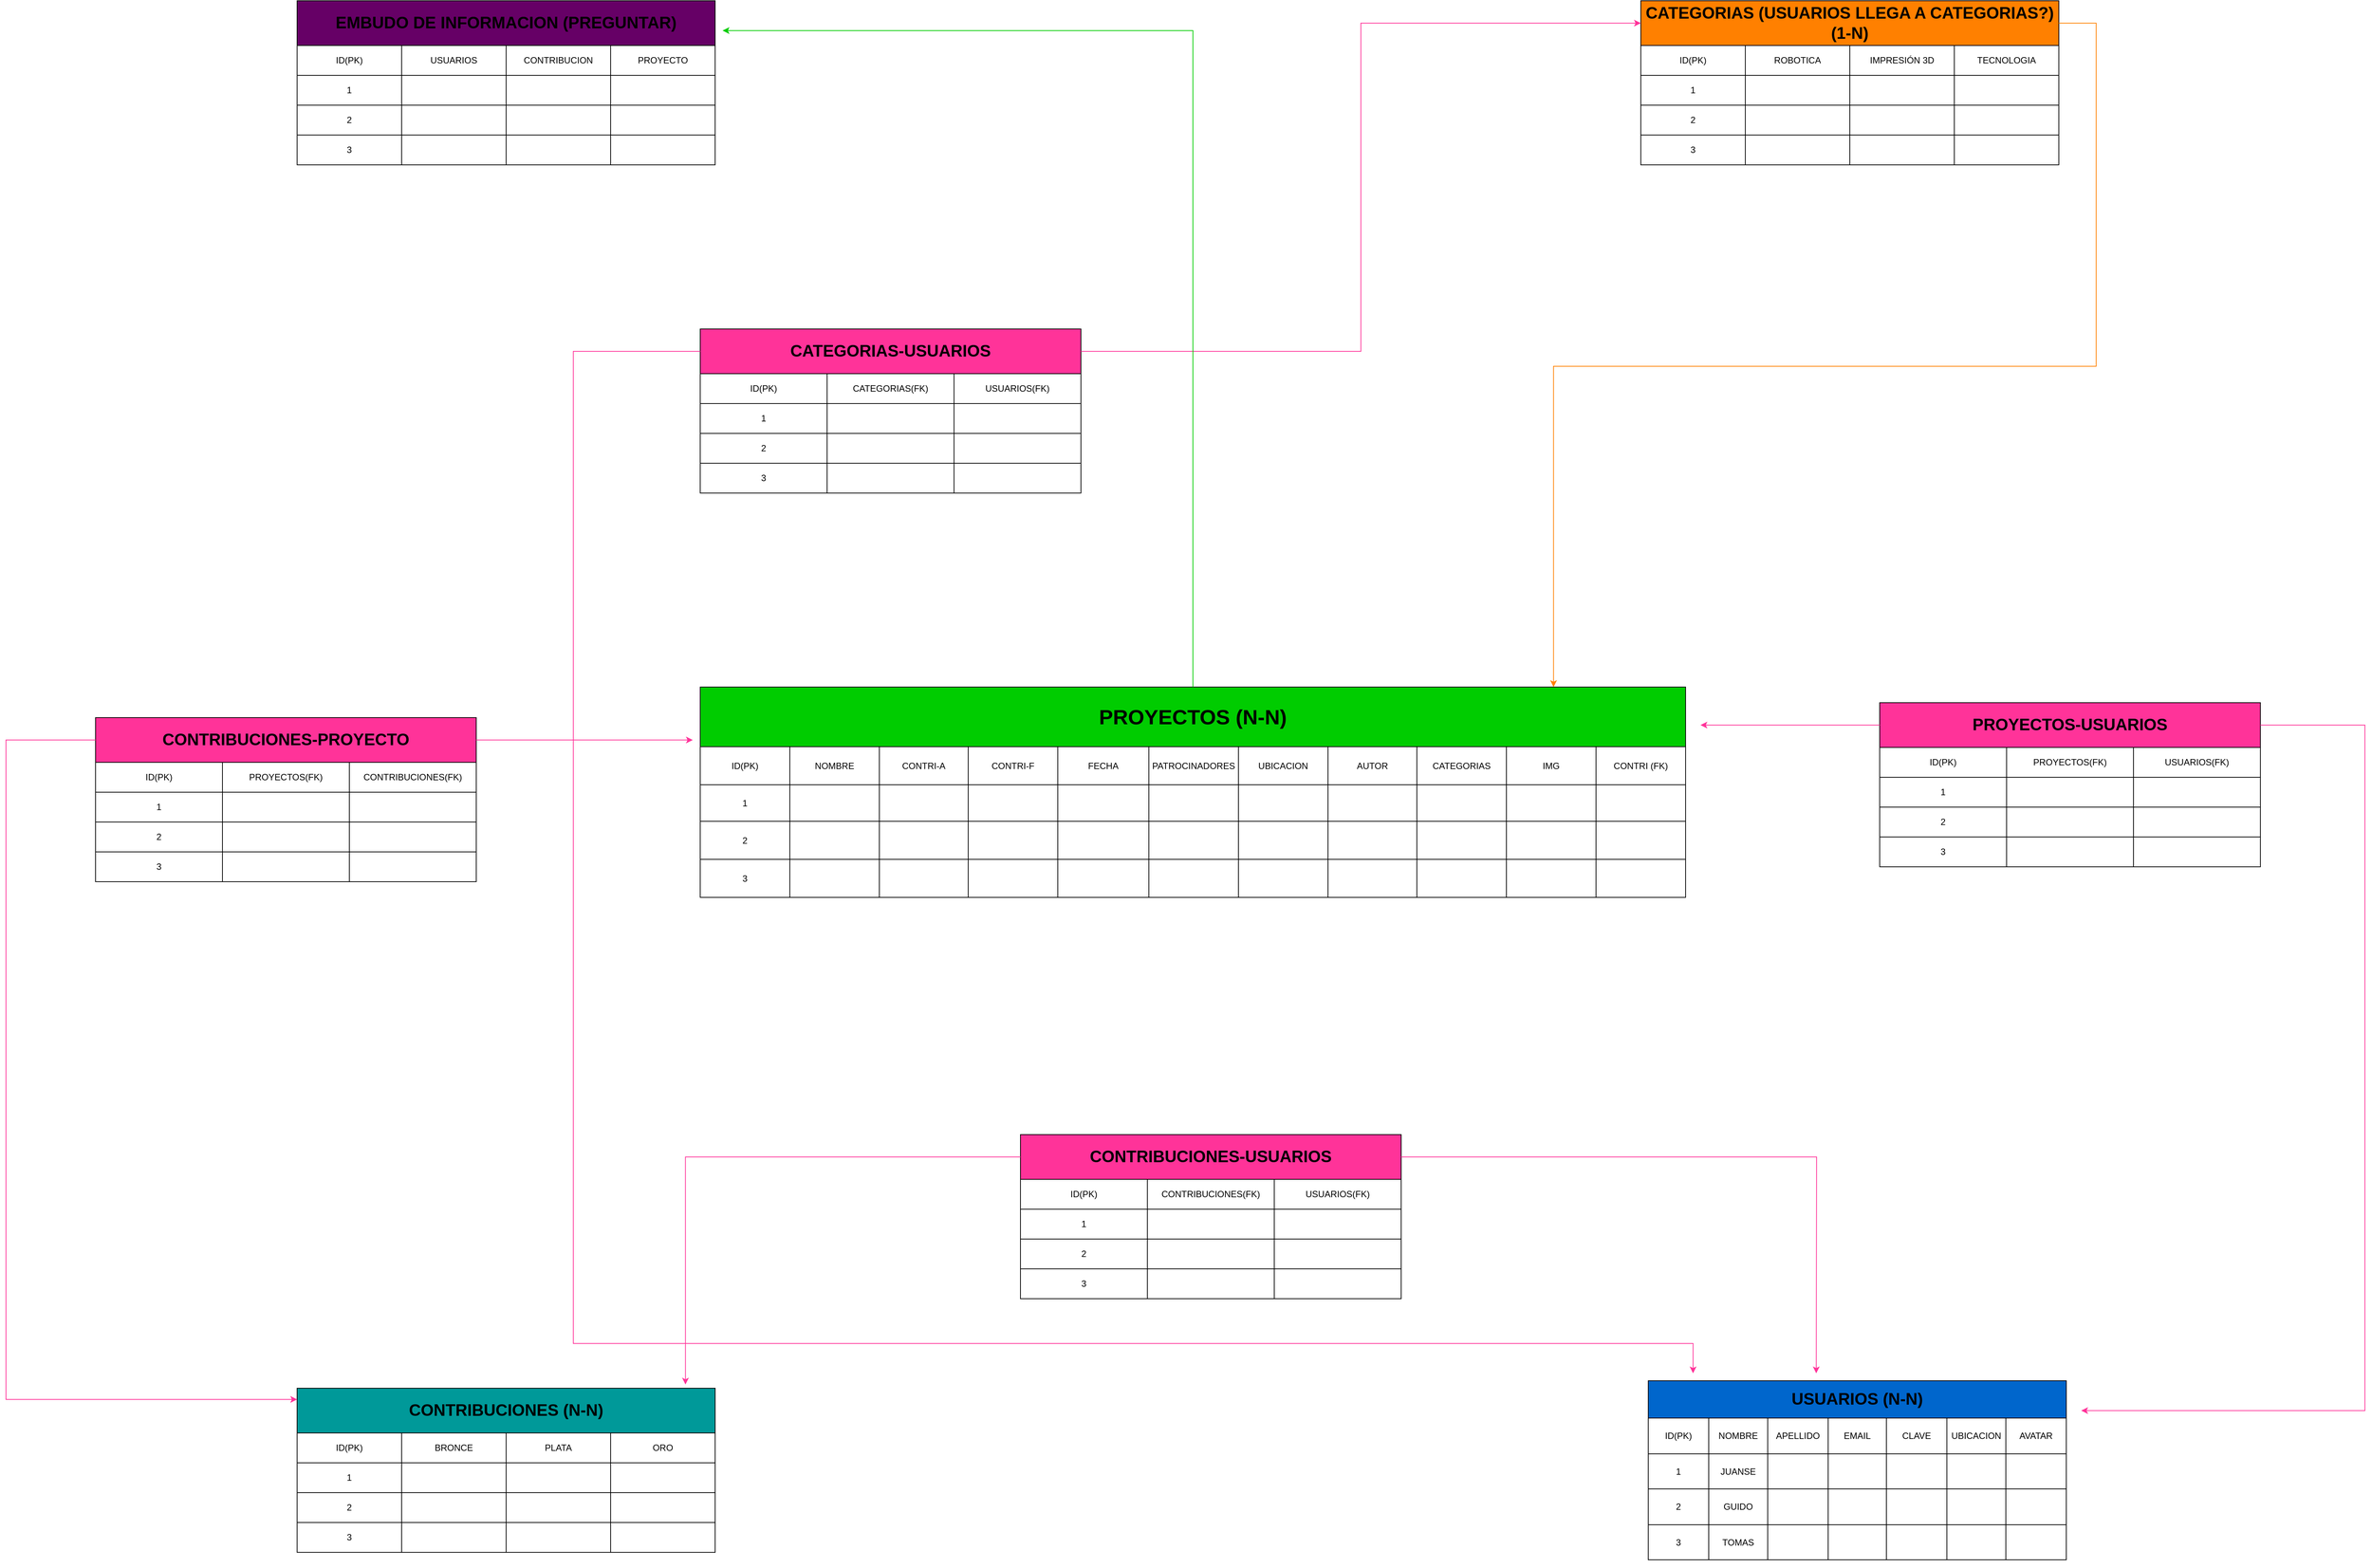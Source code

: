<mxfile>
    <diagram id="nDK2N61vXmX-7U5STeSl" name="Página-1">
        <mxGraphModel dx="2401" dy="1474" grid="1" gridSize="10" guides="1" tooltips="1" connect="1" arrows="1" fold="1" page="1" pageScale="1" pageWidth="827" pageHeight="1169" math="0" shadow="0">
            <root>
                <mxCell id="0"/>
                <mxCell id="1" parent="0"/>
                <mxCell id="91" value="" style="group;fillColor=#1ba1e2;strokeColor=#006EAF;fontColor=#ffffff;" parent="1" vertex="1" connectable="0">
                    <mxGeometry x="1880" y="2010" width="560" height="240" as="geometry"/>
                </mxCell>
                <mxCell id="57" value="" style="shape=table;startSize=0;container=1;collapsible=0;childLayout=tableLayout;" parent="91" vertex="1">
                    <mxGeometry y="50" width="560" height="190" as="geometry"/>
                </mxCell>
                <mxCell id="58" value="" style="shape=partialRectangle;collapsible=0;dropTarget=0;pointerEvents=0;fillColor=none;top=0;left=0;bottom=0;right=0;points=[[0,0.5],[1,0.5]];portConstraint=eastwest;" parent="57" vertex="1">
                    <mxGeometry width="560" height="48" as="geometry"/>
                </mxCell>
                <mxCell id="59" value="ID(PK)" style="shape=partialRectangle;html=1;whiteSpace=wrap;connectable=0;overflow=hidden;fillColor=none;top=0;left=0;bottom=0;right=0;" parent="58" vertex="1">
                    <mxGeometry width="81" height="48" as="geometry"/>
                </mxCell>
                <mxCell id="60" value="NOMBRE" style="shape=partialRectangle;html=1;whiteSpace=wrap;connectable=0;overflow=hidden;fillColor=none;top=0;left=0;bottom=0;right=0;" parent="58" vertex="1">
                    <mxGeometry x="81" width="79" height="48" as="geometry"/>
                </mxCell>
                <mxCell id="61" value="APELLIDO" style="shape=partialRectangle;html=1;whiteSpace=wrap;connectable=0;overflow=hidden;fillColor=none;top=0;left=0;bottom=0;right=0;" parent="58" vertex="1">
                    <mxGeometry x="160" width="81" height="48" as="geometry"/>
                </mxCell>
                <mxCell id="62" value="EMAIL" style="shape=partialRectangle;html=1;whiteSpace=wrap;connectable=0;overflow=hidden;fillColor=none;top=0;left=0;bottom=0;right=0;" parent="58" vertex="1">
                    <mxGeometry x="241" width="78" height="48" as="geometry"/>
                </mxCell>
                <mxCell id="63" value="CLAVE" style="shape=partialRectangle;html=1;whiteSpace=wrap;connectable=0;overflow=hidden;fillColor=none;top=0;left=0;bottom=0;right=0;" parent="58" vertex="1">
                    <mxGeometry x="319" width="81" height="48" as="geometry"/>
                </mxCell>
                <mxCell id="64" value="UBICACION" style="shape=partialRectangle;html=1;whiteSpace=wrap;connectable=0;overflow=hidden;fillColor=none;top=0;left=0;bottom=0;right=0;" parent="58" vertex="1">
                    <mxGeometry x="400" width="79" height="48" as="geometry"/>
                </mxCell>
                <mxCell id="65" value="AVATAR" style="shape=partialRectangle;html=1;whiteSpace=wrap;connectable=0;overflow=hidden;fillColor=none;top=0;left=0;bottom=0;right=0;" parent="58" vertex="1">
                    <mxGeometry x="479" width="81" height="48" as="geometry"/>
                </mxCell>
                <mxCell id="66" value="" style="shape=partialRectangle;collapsible=0;dropTarget=0;pointerEvents=0;fillColor=none;top=0;left=0;bottom=0;right=0;points=[[0,0.5],[1,0.5]];portConstraint=eastwest;" parent="57" vertex="1">
                    <mxGeometry y="48" width="560" height="47" as="geometry"/>
                </mxCell>
                <mxCell id="67" value="1" style="shape=partialRectangle;html=1;whiteSpace=wrap;connectable=0;overflow=hidden;fillColor=none;top=0;left=0;bottom=0;right=0;" parent="66" vertex="1">
                    <mxGeometry width="81" height="47" as="geometry"/>
                </mxCell>
                <mxCell id="68" value="JUANSE" style="shape=partialRectangle;html=1;whiteSpace=wrap;connectable=0;overflow=hidden;fillColor=none;top=0;left=0;bottom=0;right=0;" parent="66" vertex="1">
                    <mxGeometry x="81" width="79" height="47" as="geometry"/>
                </mxCell>
                <mxCell id="69" value="" style="shape=partialRectangle;html=1;whiteSpace=wrap;connectable=0;overflow=hidden;fillColor=none;top=0;left=0;bottom=0;right=0;" parent="66" vertex="1">
                    <mxGeometry x="160" width="81" height="47" as="geometry"/>
                </mxCell>
                <mxCell id="70" value="" style="shape=partialRectangle;html=1;whiteSpace=wrap;connectable=0;overflow=hidden;fillColor=none;top=0;left=0;bottom=0;right=0;" parent="66" vertex="1">
                    <mxGeometry x="241" width="78" height="47" as="geometry"/>
                </mxCell>
                <mxCell id="71" value="" style="shape=partialRectangle;html=1;whiteSpace=wrap;connectable=0;overflow=hidden;fillColor=none;top=0;left=0;bottom=0;right=0;" parent="66" vertex="1">
                    <mxGeometry x="319" width="81" height="47" as="geometry"/>
                </mxCell>
                <mxCell id="72" value="" style="shape=partialRectangle;html=1;whiteSpace=wrap;connectable=0;overflow=hidden;fillColor=none;top=0;left=0;bottom=0;right=0;" parent="66" vertex="1">
                    <mxGeometry x="400" width="79" height="47" as="geometry"/>
                </mxCell>
                <mxCell id="73" value="" style="shape=partialRectangle;html=1;whiteSpace=wrap;connectable=0;overflow=hidden;fillColor=none;top=0;left=0;bottom=0;right=0;" parent="66" vertex="1">
                    <mxGeometry x="479" width="81" height="47" as="geometry"/>
                </mxCell>
                <mxCell id="74" value="" style="shape=partialRectangle;collapsible=0;dropTarget=0;pointerEvents=0;fillColor=none;top=0;left=0;bottom=0;right=0;points=[[0,0.5],[1,0.5]];portConstraint=eastwest;" parent="57" vertex="1">
                    <mxGeometry y="95" width="560" height="48" as="geometry"/>
                </mxCell>
                <mxCell id="75" value="2" style="shape=partialRectangle;html=1;whiteSpace=wrap;connectable=0;overflow=hidden;fillColor=none;top=0;left=0;bottom=0;right=0;" parent="74" vertex="1">
                    <mxGeometry width="81" height="48" as="geometry"/>
                </mxCell>
                <mxCell id="76" value="GUIDO" style="shape=partialRectangle;html=1;whiteSpace=wrap;connectable=0;overflow=hidden;fillColor=none;top=0;left=0;bottom=0;right=0;" parent="74" vertex="1">
                    <mxGeometry x="81" width="79" height="48" as="geometry"/>
                </mxCell>
                <mxCell id="77" value="" style="shape=partialRectangle;html=1;whiteSpace=wrap;connectable=0;overflow=hidden;fillColor=none;top=0;left=0;bottom=0;right=0;" parent="74" vertex="1">
                    <mxGeometry x="160" width="81" height="48" as="geometry"/>
                </mxCell>
                <mxCell id="78" value="" style="shape=partialRectangle;html=1;whiteSpace=wrap;connectable=0;overflow=hidden;fillColor=none;top=0;left=0;bottom=0;right=0;" parent="74" vertex="1">
                    <mxGeometry x="241" width="78" height="48" as="geometry"/>
                </mxCell>
                <mxCell id="79" value="" style="shape=partialRectangle;html=1;whiteSpace=wrap;connectable=0;overflow=hidden;fillColor=none;top=0;left=0;bottom=0;right=0;" parent="74" vertex="1">
                    <mxGeometry x="319" width="81" height="48" as="geometry"/>
                </mxCell>
                <mxCell id="80" value="" style="shape=partialRectangle;html=1;whiteSpace=wrap;connectable=0;overflow=hidden;fillColor=none;top=0;left=0;bottom=0;right=0;" parent="74" vertex="1">
                    <mxGeometry x="400" width="79" height="48" as="geometry"/>
                </mxCell>
                <mxCell id="81" value="" style="shape=partialRectangle;html=1;whiteSpace=wrap;connectable=0;overflow=hidden;fillColor=none;top=0;left=0;bottom=0;right=0;" parent="74" vertex="1">
                    <mxGeometry x="479" width="81" height="48" as="geometry"/>
                </mxCell>
                <mxCell id="82" value="" style="shape=partialRectangle;collapsible=0;dropTarget=0;pointerEvents=0;fillColor=none;top=0;left=0;bottom=0;right=0;points=[[0,0.5],[1,0.5]];portConstraint=eastwest;" parent="57" vertex="1">
                    <mxGeometry y="143" width="560" height="47" as="geometry"/>
                </mxCell>
                <mxCell id="83" value="3" style="shape=partialRectangle;html=1;whiteSpace=wrap;connectable=0;overflow=hidden;fillColor=none;top=0;left=0;bottom=0;right=0;" parent="82" vertex="1">
                    <mxGeometry width="81" height="47" as="geometry"/>
                </mxCell>
                <mxCell id="84" value="TOMAS" style="shape=partialRectangle;html=1;whiteSpace=wrap;connectable=0;overflow=hidden;fillColor=none;top=0;left=0;bottom=0;right=0;" parent="82" vertex="1">
                    <mxGeometry x="81" width="79" height="47" as="geometry"/>
                </mxCell>
                <mxCell id="85" value="" style="shape=partialRectangle;html=1;whiteSpace=wrap;connectable=0;overflow=hidden;fillColor=none;top=0;left=0;bottom=0;right=0;" parent="82" vertex="1">
                    <mxGeometry x="160" width="81" height="47" as="geometry"/>
                </mxCell>
                <mxCell id="86" value="" style="shape=partialRectangle;html=1;whiteSpace=wrap;connectable=0;overflow=hidden;fillColor=none;top=0;left=0;bottom=0;right=0;" parent="82" vertex="1">
                    <mxGeometry x="241" width="78" height="47" as="geometry"/>
                </mxCell>
                <mxCell id="87" value="" style="shape=partialRectangle;html=1;whiteSpace=wrap;connectable=0;overflow=hidden;fillColor=none;top=0;left=0;bottom=0;right=0;" parent="82" vertex="1">
                    <mxGeometry x="319" width="81" height="47" as="geometry"/>
                </mxCell>
                <mxCell id="88" value="" style="shape=partialRectangle;html=1;whiteSpace=wrap;connectable=0;overflow=hidden;fillColor=none;top=0;left=0;bottom=0;right=0;" parent="82" vertex="1">
                    <mxGeometry x="400" width="79" height="47" as="geometry"/>
                </mxCell>
                <mxCell id="89" value="" style="shape=partialRectangle;html=1;whiteSpace=wrap;connectable=0;overflow=hidden;fillColor=none;top=0;left=0;bottom=0;right=0;" parent="82" vertex="1">
                    <mxGeometry x="479" width="81" height="47" as="geometry"/>
                </mxCell>
                <mxCell id="90" value="&lt;b&gt;&lt;font style=&quot;font-size: 22px&quot;&gt;USUARIOS (N-N)&lt;/font&gt;&lt;/b&gt;" style="whiteSpace=wrap;html=1;fillColor=#0066CC;" parent="91" vertex="1">
                    <mxGeometry width="560" height="50" as="geometry"/>
                </mxCell>
                <mxCell id="116" value="" style="group" parent="1" vertex="1" connectable="0">
                    <mxGeometry x="1870" y="160" width="560" height="240" as="geometry"/>
                </mxCell>
                <mxCell id="122" value="" style="group" parent="116" vertex="1" connectable="0">
                    <mxGeometry width="560" height="220" as="geometry"/>
                </mxCell>
                <mxCell id="94" value="&lt;font size=&quot;1&quot;&gt;&lt;b style=&quot;font-size: 22px&quot;&gt;CATEGORIAS (USUARIOS LLEGA A CATEGORIAS?) (1-N)&lt;/b&gt;&lt;/font&gt;" style="whiteSpace=wrap;html=1;fillColor=#FF8000;" parent="122" vertex="1">
                    <mxGeometry width="560" height="60" as="geometry"/>
                </mxCell>
                <mxCell id="95" value="" style="shape=table;startSize=0;container=1;collapsible=0;childLayout=tableLayout;" parent="122" vertex="1">
                    <mxGeometry y="60" width="560" height="160" as="geometry"/>
                </mxCell>
                <mxCell id="96" value="" style="shape=partialRectangle;collapsible=0;dropTarget=0;pointerEvents=0;fillColor=none;top=0;left=0;bottom=0;right=0;points=[[0,0.5],[1,0.5]];portConstraint=eastwest;" parent="95" vertex="1">
                    <mxGeometry width="560" height="40" as="geometry"/>
                </mxCell>
                <mxCell id="97" value="ID(PK)" style="shape=partialRectangle;html=1;whiteSpace=wrap;connectable=0;overflow=hidden;fillColor=none;top=0;left=0;bottom=0;right=0;" parent="96" vertex="1">
                    <mxGeometry width="140" height="40" as="geometry"/>
                </mxCell>
                <mxCell id="98" value="ROBOTICA" style="shape=partialRectangle;html=1;whiteSpace=wrap;connectable=0;overflow=hidden;fillColor=none;top=0;left=0;bottom=0;right=0;" parent="96" vertex="1">
                    <mxGeometry x="140" width="140" height="40" as="geometry"/>
                </mxCell>
                <mxCell id="99" value="IMPRESIÓN 3D" style="shape=partialRectangle;html=1;whiteSpace=wrap;connectable=0;overflow=hidden;fillColor=none;top=0;left=0;bottom=0;right=0;" parent="96" vertex="1">
                    <mxGeometry x="280" width="140" height="40" as="geometry"/>
                </mxCell>
                <mxCell id="100" value="TECNOLOGIA" style="shape=partialRectangle;html=1;whiteSpace=wrap;connectable=0;overflow=hidden;fillColor=none;top=0;left=0;bottom=0;right=0;" parent="96" vertex="1">
                    <mxGeometry x="420" width="140" height="40" as="geometry"/>
                </mxCell>
                <mxCell id="101" value="" style="shape=partialRectangle;collapsible=0;dropTarget=0;pointerEvents=0;fillColor=none;top=0;left=0;bottom=0;right=0;points=[[0,0.5],[1,0.5]];portConstraint=eastwest;" parent="95" vertex="1">
                    <mxGeometry y="40" width="560" height="40" as="geometry"/>
                </mxCell>
                <mxCell id="102" value="1" style="shape=partialRectangle;html=1;whiteSpace=wrap;connectable=0;overflow=hidden;fillColor=none;top=0;left=0;bottom=0;right=0;" parent="101" vertex="1">
                    <mxGeometry width="140" height="40" as="geometry"/>
                </mxCell>
                <mxCell id="103" value="" style="shape=partialRectangle;html=1;whiteSpace=wrap;connectable=0;overflow=hidden;fillColor=none;top=0;left=0;bottom=0;right=0;" parent="101" vertex="1">
                    <mxGeometry x="140" width="140" height="40" as="geometry"/>
                </mxCell>
                <mxCell id="104" value="" style="shape=partialRectangle;html=1;whiteSpace=wrap;connectable=0;overflow=hidden;fillColor=none;top=0;left=0;bottom=0;right=0;" parent="101" vertex="1">
                    <mxGeometry x="280" width="140" height="40" as="geometry"/>
                </mxCell>
                <mxCell id="105" value="" style="shape=partialRectangle;html=1;whiteSpace=wrap;connectable=0;overflow=hidden;fillColor=none;top=0;left=0;bottom=0;right=0;" parent="101" vertex="1">
                    <mxGeometry x="420" width="140" height="40" as="geometry"/>
                </mxCell>
                <mxCell id="106" value="" style="shape=partialRectangle;collapsible=0;dropTarget=0;pointerEvents=0;fillColor=none;top=0;left=0;bottom=0;right=0;points=[[0,0.5],[1,0.5]];portConstraint=eastwest;" parent="95" vertex="1">
                    <mxGeometry y="80" width="560" height="40" as="geometry"/>
                </mxCell>
                <mxCell id="107" value="2" style="shape=partialRectangle;html=1;whiteSpace=wrap;connectable=0;overflow=hidden;fillColor=none;top=0;left=0;bottom=0;right=0;" parent="106" vertex="1">
                    <mxGeometry width="140" height="40" as="geometry"/>
                </mxCell>
                <mxCell id="108" value="" style="shape=partialRectangle;html=1;whiteSpace=wrap;connectable=0;overflow=hidden;fillColor=none;top=0;left=0;bottom=0;right=0;" parent="106" vertex="1">
                    <mxGeometry x="140" width="140" height="40" as="geometry"/>
                </mxCell>
                <mxCell id="109" value="" style="shape=partialRectangle;html=1;whiteSpace=wrap;connectable=0;overflow=hidden;fillColor=none;top=0;left=0;bottom=0;right=0;" parent="106" vertex="1">
                    <mxGeometry x="280" width="140" height="40" as="geometry"/>
                </mxCell>
                <mxCell id="110" value="" style="shape=partialRectangle;html=1;whiteSpace=wrap;connectable=0;overflow=hidden;fillColor=none;top=0;left=0;bottom=0;right=0;" parent="106" vertex="1">
                    <mxGeometry x="420" width="140" height="40" as="geometry"/>
                </mxCell>
                <mxCell id="111" value="" style="shape=partialRectangle;collapsible=0;dropTarget=0;pointerEvents=0;fillColor=none;top=0;left=0;bottom=0;right=0;points=[[0,0.5],[1,0.5]];portConstraint=eastwest;" parent="95" vertex="1">
                    <mxGeometry y="120" width="560" height="40" as="geometry"/>
                </mxCell>
                <mxCell id="112" value="3" style="shape=partialRectangle;html=1;whiteSpace=wrap;connectable=0;overflow=hidden;fillColor=none;top=0;left=0;bottom=0;right=0;" parent="111" vertex="1">
                    <mxGeometry width="140" height="40" as="geometry"/>
                </mxCell>
                <mxCell id="113" value="" style="shape=partialRectangle;html=1;whiteSpace=wrap;connectable=0;overflow=hidden;fillColor=none;top=0;left=0;bottom=0;right=0;" parent="111" vertex="1">
                    <mxGeometry x="140" width="140" height="40" as="geometry"/>
                </mxCell>
                <mxCell id="114" value="" style="shape=partialRectangle;html=1;whiteSpace=wrap;connectable=0;overflow=hidden;fillColor=none;top=0;left=0;bottom=0;right=0;" parent="111" vertex="1">
                    <mxGeometry x="280" width="140" height="40" as="geometry"/>
                </mxCell>
                <mxCell id="115" value="" style="shape=partialRectangle;html=1;whiteSpace=wrap;connectable=0;overflow=hidden;fillColor=none;top=0;left=0;bottom=0;right=0;" parent="111" vertex="1">
                    <mxGeometry x="420" width="140" height="40" as="geometry"/>
                </mxCell>
                <mxCell id="205" value="" style="group" vertex="1" connectable="0" parent="1">
                    <mxGeometry x="70" y="2020" width="560" height="240" as="geometry"/>
                </mxCell>
                <mxCell id="206" value="" style="group" vertex="1" connectable="0" parent="205">
                    <mxGeometry width="560" height="220" as="geometry"/>
                </mxCell>
                <mxCell id="207" value="&lt;span style=&quot;font-size: 22px&quot;&gt;&lt;b&gt;CONTRIBUCIONES (N-N)&lt;/b&gt;&lt;/span&gt;" style="whiteSpace=wrap;html=1;fillColor=#009999;" vertex="1" parent="206">
                    <mxGeometry width="560" height="60" as="geometry"/>
                </mxCell>
                <mxCell id="208" value="" style="shape=table;startSize=0;container=1;collapsible=0;childLayout=tableLayout;" vertex="1" parent="206">
                    <mxGeometry y="60" width="560" height="160" as="geometry"/>
                </mxCell>
                <mxCell id="209" value="" style="shape=partialRectangle;collapsible=0;dropTarget=0;pointerEvents=0;fillColor=none;top=0;left=0;bottom=0;right=0;points=[[0,0.5],[1,0.5]];portConstraint=eastwest;" vertex="1" parent="208">
                    <mxGeometry width="560" height="40" as="geometry"/>
                </mxCell>
                <mxCell id="210" value="ID(PK)" style="shape=partialRectangle;html=1;whiteSpace=wrap;connectable=0;overflow=hidden;fillColor=none;top=0;left=0;bottom=0;right=0;" vertex="1" parent="209">
                    <mxGeometry width="140" height="40" as="geometry"/>
                </mxCell>
                <mxCell id="211" value="BRONCE" style="shape=partialRectangle;html=1;whiteSpace=wrap;connectable=0;overflow=hidden;fillColor=none;top=0;left=0;bottom=0;right=0;" vertex="1" parent="209">
                    <mxGeometry x="140" width="140" height="40" as="geometry"/>
                </mxCell>
                <mxCell id="212" value="PLATA" style="shape=partialRectangle;html=1;whiteSpace=wrap;connectable=0;overflow=hidden;fillColor=none;top=0;left=0;bottom=0;right=0;" vertex="1" parent="209">
                    <mxGeometry x="280" width="140" height="40" as="geometry"/>
                </mxCell>
                <mxCell id="213" value="ORO" style="shape=partialRectangle;html=1;whiteSpace=wrap;connectable=0;overflow=hidden;fillColor=none;top=0;left=0;bottom=0;right=0;" vertex="1" parent="209">
                    <mxGeometry x="420" width="140" height="40" as="geometry"/>
                </mxCell>
                <mxCell id="214" value="" style="shape=partialRectangle;collapsible=0;dropTarget=0;pointerEvents=0;fillColor=none;top=0;left=0;bottom=0;right=0;points=[[0,0.5],[1,0.5]];portConstraint=eastwest;" vertex="1" parent="208">
                    <mxGeometry y="40" width="560" height="40" as="geometry"/>
                </mxCell>
                <mxCell id="215" value="1" style="shape=partialRectangle;html=1;whiteSpace=wrap;connectable=0;overflow=hidden;fillColor=none;top=0;left=0;bottom=0;right=0;" vertex="1" parent="214">
                    <mxGeometry width="140" height="40" as="geometry"/>
                </mxCell>
                <mxCell id="216" value="" style="shape=partialRectangle;html=1;whiteSpace=wrap;connectable=0;overflow=hidden;fillColor=none;top=0;left=0;bottom=0;right=0;" vertex="1" parent="214">
                    <mxGeometry x="140" width="140" height="40" as="geometry"/>
                </mxCell>
                <mxCell id="217" value="" style="shape=partialRectangle;html=1;whiteSpace=wrap;connectable=0;overflow=hidden;fillColor=none;top=0;left=0;bottom=0;right=0;" vertex="1" parent="214">
                    <mxGeometry x="280" width="140" height="40" as="geometry"/>
                </mxCell>
                <mxCell id="218" value="" style="shape=partialRectangle;html=1;whiteSpace=wrap;connectable=0;overflow=hidden;fillColor=none;top=0;left=0;bottom=0;right=0;" vertex="1" parent="214">
                    <mxGeometry x="420" width="140" height="40" as="geometry"/>
                </mxCell>
                <mxCell id="219" value="" style="shape=partialRectangle;collapsible=0;dropTarget=0;pointerEvents=0;fillColor=none;top=0;left=0;bottom=0;right=0;points=[[0,0.5],[1,0.5]];portConstraint=eastwest;" vertex="1" parent="208">
                    <mxGeometry y="80" width="560" height="40" as="geometry"/>
                </mxCell>
                <mxCell id="220" value="2" style="shape=partialRectangle;html=1;whiteSpace=wrap;connectable=0;overflow=hidden;fillColor=none;top=0;left=0;bottom=0;right=0;" vertex="1" parent="219">
                    <mxGeometry width="140" height="40" as="geometry"/>
                </mxCell>
                <mxCell id="221" value="" style="shape=partialRectangle;html=1;whiteSpace=wrap;connectable=0;overflow=hidden;fillColor=none;top=0;left=0;bottom=0;right=0;" vertex="1" parent="219">
                    <mxGeometry x="140" width="140" height="40" as="geometry"/>
                </mxCell>
                <mxCell id="222" value="" style="shape=partialRectangle;html=1;whiteSpace=wrap;connectable=0;overflow=hidden;fillColor=none;top=0;left=0;bottom=0;right=0;" vertex="1" parent="219">
                    <mxGeometry x="280" width="140" height="40" as="geometry"/>
                </mxCell>
                <mxCell id="223" value="" style="shape=partialRectangle;html=1;whiteSpace=wrap;connectable=0;overflow=hidden;fillColor=none;top=0;left=0;bottom=0;right=0;" vertex="1" parent="219">
                    <mxGeometry x="420" width="140" height="40" as="geometry"/>
                </mxCell>
                <mxCell id="224" value="" style="shape=partialRectangle;collapsible=0;dropTarget=0;pointerEvents=0;fillColor=none;top=0;left=0;bottom=0;right=0;points=[[0,0.5],[1,0.5]];portConstraint=eastwest;" vertex="1" parent="208">
                    <mxGeometry y="120" width="560" height="40" as="geometry"/>
                </mxCell>
                <mxCell id="225" value="3" style="shape=partialRectangle;html=1;whiteSpace=wrap;connectable=0;overflow=hidden;fillColor=none;top=0;left=0;bottom=0;right=0;" vertex="1" parent="224">
                    <mxGeometry width="140" height="40" as="geometry"/>
                </mxCell>
                <mxCell id="226" value="" style="shape=partialRectangle;html=1;whiteSpace=wrap;connectable=0;overflow=hidden;fillColor=none;top=0;left=0;bottom=0;right=0;" vertex="1" parent="224">
                    <mxGeometry x="140" width="140" height="40" as="geometry"/>
                </mxCell>
                <mxCell id="227" value="" style="shape=partialRectangle;html=1;whiteSpace=wrap;connectable=0;overflow=hidden;fillColor=none;top=0;left=0;bottom=0;right=0;" vertex="1" parent="224">
                    <mxGeometry x="280" width="140" height="40" as="geometry"/>
                </mxCell>
                <mxCell id="228" value="" style="shape=partialRectangle;html=1;whiteSpace=wrap;connectable=0;overflow=hidden;fillColor=none;top=0;left=0;bottom=0;right=0;" vertex="1" parent="224">
                    <mxGeometry x="420" width="140" height="40" as="geometry"/>
                </mxCell>
                <mxCell id="267" value="" style="group" vertex="1" connectable="0" parent="1">
                    <mxGeometry x="70" y="160" width="560" height="240" as="geometry"/>
                </mxCell>
                <mxCell id="268" value="" style="group" vertex="1" connectable="0" parent="267">
                    <mxGeometry width="560" height="220" as="geometry"/>
                </mxCell>
                <mxCell id="269" value="&lt;span style=&quot;font-size: 22px&quot;&gt;&lt;b&gt;EMBUDO DE INFORMACION (PREGUNTAR)&lt;/b&gt;&lt;/span&gt;" style="whiteSpace=wrap;html=1;fillColor=#660066;" vertex="1" parent="268">
                    <mxGeometry width="560" height="60" as="geometry"/>
                </mxCell>
                <mxCell id="270" value="" style="shape=table;startSize=0;container=1;collapsible=0;childLayout=tableLayout;" vertex="1" parent="268">
                    <mxGeometry y="60" width="560" height="160" as="geometry"/>
                </mxCell>
                <mxCell id="271" value="" style="shape=partialRectangle;collapsible=0;dropTarget=0;pointerEvents=0;fillColor=none;top=0;left=0;bottom=0;right=0;points=[[0,0.5],[1,0.5]];portConstraint=eastwest;" vertex="1" parent="270">
                    <mxGeometry width="560" height="40" as="geometry"/>
                </mxCell>
                <mxCell id="272" value="ID(PK)" style="shape=partialRectangle;html=1;whiteSpace=wrap;connectable=0;overflow=hidden;fillColor=none;top=0;left=0;bottom=0;right=0;" vertex="1" parent="271">
                    <mxGeometry width="140" height="40" as="geometry"/>
                </mxCell>
                <mxCell id="273" value="USUARIOS" style="shape=partialRectangle;html=1;whiteSpace=wrap;connectable=0;overflow=hidden;fillColor=none;top=0;left=0;bottom=0;right=0;" vertex="1" parent="271">
                    <mxGeometry x="140" width="140" height="40" as="geometry"/>
                </mxCell>
                <mxCell id="274" value="CONTRIBUCION" style="shape=partialRectangle;html=1;whiteSpace=wrap;connectable=0;overflow=hidden;fillColor=none;top=0;left=0;bottom=0;right=0;" vertex="1" parent="271">
                    <mxGeometry x="280" width="140" height="40" as="geometry"/>
                </mxCell>
                <mxCell id="275" value="PROYECTO" style="shape=partialRectangle;html=1;whiteSpace=wrap;connectable=0;overflow=hidden;fillColor=none;top=0;left=0;bottom=0;right=0;" vertex="1" parent="271">
                    <mxGeometry x="420" width="140" height="40" as="geometry"/>
                </mxCell>
                <mxCell id="276" value="" style="shape=partialRectangle;collapsible=0;dropTarget=0;pointerEvents=0;fillColor=none;top=0;left=0;bottom=0;right=0;points=[[0,0.5],[1,0.5]];portConstraint=eastwest;" vertex="1" parent="270">
                    <mxGeometry y="40" width="560" height="40" as="geometry"/>
                </mxCell>
                <mxCell id="277" value="1" style="shape=partialRectangle;html=1;whiteSpace=wrap;connectable=0;overflow=hidden;fillColor=none;top=0;left=0;bottom=0;right=0;" vertex="1" parent="276">
                    <mxGeometry width="140" height="40" as="geometry"/>
                </mxCell>
                <mxCell id="278" value="" style="shape=partialRectangle;html=1;whiteSpace=wrap;connectable=0;overflow=hidden;fillColor=none;top=0;left=0;bottom=0;right=0;" vertex="1" parent="276">
                    <mxGeometry x="140" width="140" height="40" as="geometry"/>
                </mxCell>
                <mxCell id="279" value="" style="shape=partialRectangle;html=1;whiteSpace=wrap;connectable=0;overflow=hidden;fillColor=none;top=0;left=0;bottom=0;right=0;" vertex="1" parent="276">
                    <mxGeometry x="280" width="140" height="40" as="geometry"/>
                </mxCell>
                <mxCell id="280" value="" style="shape=partialRectangle;html=1;whiteSpace=wrap;connectable=0;overflow=hidden;fillColor=none;top=0;left=0;bottom=0;right=0;" vertex="1" parent="276">
                    <mxGeometry x="420" width="140" height="40" as="geometry"/>
                </mxCell>
                <mxCell id="281" value="" style="shape=partialRectangle;collapsible=0;dropTarget=0;pointerEvents=0;fillColor=none;top=0;left=0;bottom=0;right=0;points=[[0,0.5],[1,0.5]];portConstraint=eastwest;" vertex="1" parent="270">
                    <mxGeometry y="80" width="560" height="40" as="geometry"/>
                </mxCell>
                <mxCell id="282" value="2" style="shape=partialRectangle;html=1;whiteSpace=wrap;connectable=0;overflow=hidden;fillColor=none;top=0;left=0;bottom=0;right=0;" vertex="1" parent="281">
                    <mxGeometry width="140" height="40" as="geometry"/>
                </mxCell>
                <mxCell id="283" value="" style="shape=partialRectangle;html=1;whiteSpace=wrap;connectable=0;overflow=hidden;fillColor=none;top=0;left=0;bottom=0;right=0;" vertex="1" parent="281">
                    <mxGeometry x="140" width="140" height="40" as="geometry"/>
                </mxCell>
                <mxCell id="284" value="" style="shape=partialRectangle;html=1;whiteSpace=wrap;connectable=0;overflow=hidden;fillColor=none;top=0;left=0;bottom=0;right=0;" vertex="1" parent="281">
                    <mxGeometry x="280" width="140" height="40" as="geometry"/>
                </mxCell>
                <mxCell id="285" value="" style="shape=partialRectangle;html=1;whiteSpace=wrap;connectable=0;overflow=hidden;fillColor=none;top=0;left=0;bottom=0;right=0;" vertex="1" parent="281">
                    <mxGeometry x="420" width="140" height="40" as="geometry"/>
                </mxCell>
                <mxCell id="286" value="" style="shape=partialRectangle;collapsible=0;dropTarget=0;pointerEvents=0;fillColor=none;top=0;left=0;bottom=0;right=0;points=[[0,0.5],[1,0.5]];portConstraint=eastwest;" vertex="1" parent="270">
                    <mxGeometry y="120" width="560" height="40" as="geometry"/>
                </mxCell>
                <mxCell id="287" value="3" style="shape=partialRectangle;html=1;whiteSpace=wrap;connectable=0;overflow=hidden;fillColor=none;top=0;left=0;bottom=0;right=0;" vertex="1" parent="286">
                    <mxGeometry width="140" height="40" as="geometry"/>
                </mxCell>
                <mxCell id="288" value="" style="shape=partialRectangle;html=1;whiteSpace=wrap;connectable=0;overflow=hidden;fillColor=none;top=0;left=0;bottom=0;right=0;" vertex="1" parent="286">
                    <mxGeometry x="140" width="140" height="40" as="geometry"/>
                </mxCell>
                <mxCell id="289" value="" style="shape=partialRectangle;html=1;whiteSpace=wrap;connectable=0;overflow=hidden;fillColor=none;top=0;left=0;bottom=0;right=0;" vertex="1" parent="286">
                    <mxGeometry x="280" width="140" height="40" as="geometry"/>
                </mxCell>
                <mxCell id="290" value="" style="shape=partialRectangle;html=1;whiteSpace=wrap;connectable=0;overflow=hidden;fillColor=none;top=0;left=0;bottom=0;right=0;" vertex="1" parent="286">
                    <mxGeometry x="420" width="140" height="40" as="geometry"/>
                </mxCell>
                <mxCell id="299" value="" style="group" vertex="1" connectable="0" parent="1">
                    <mxGeometry x="610" y="1080" width="1320" height="282" as="geometry"/>
                </mxCell>
                <mxCell id="123" value="" style="shape=table;startSize=0;container=1;collapsible=0;childLayout=tableLayout;" parent="299" vertex="1">
                    <mxGeometry y="80" width="1320" height="202" as="geometry"/>
                </mxCell>
                <mxCell id="124" value="" style="shape=partialRectangle;collapsible=0;dropTarget=0;pointerEvents=0;fillColor=none;top=0;left=0;bottom=0;right=0;points=[[0,0.5],[1,0.5]];portConstraint=eastwest;" parent="123" vertex="1">
                    <mxGeometry width="1320" height="51" as="geometry"/>
                </mxCell>
                <mxCell id="125" value="ID(PK)" style="shape=partialRectangle;html=1;whiteSpace=wrap;connectable=0;overflow=hidden;fillColor=none;top=0;left=0;bottom=0;right=0;" parent="124" vertex="1">
                    <mxGeometry width="120" height="51" as="geometry"/>
                </mxCell>
                <mxCell id="126" value="NOMBRE" style="shape=partialRectangle;html=1;whiteSpace=wrap;connectable=0;overflow=hidden;fillColor=none;top=0;left=0;bottom=0;right=0;" parent="124" vertex="1">
                    <mxGeometry x="120" width="120" height="51" as="geometry"/>
                </mxCell>
                <mxCell id="127" value="CONTRI-A" style="shape=partialRectangle;html=1;whiteSpace=wrap;connectable=0;overflow=hidden;fillColor=none;top=0;left=0;bottom=0;right=0;" parent="124" vertex="1">
                    <mxGeometry x="240" width="119" height="51" as="geometry"/>
                </mxCell>
                <mxCell id="128" value="CONTRI-F" style="shape=partialRectangle;html=1;whiteSpace=wrap;connectable=0;overflow=hidden;fillColor=none;top=0;left=0;bottom=0;right=0;" parent="124" vertex="1">
                    <mxGeometry x="359" width="120" height="51" as="geometry"/>
                </mxCell>
                <mxCell id="129" value="FECHA" style="shape=partialRectangle;html=1;whiteSpace=wrap;connectable=0;overflow=hidden;fillColor=none;top=0;left=0;bottom=0;right=0;" parent="124" vertex="1">
                    <mxGeometry x="479" width="122" height="51" as="geometry"/>
                </mxCell>
                <mxCell id="130" value="PATROCINADORES" style="shape=partialRectangle;html=1;whiteSpace=wrap;connectable=0;overflow=hidden;fillColor=none;top=0;left=0;bottom=0;right=0;" parent="124" vertex="1">
                    <mxGeometry x="601" width="120" height="51" as="geometry"/>
                </mxCell>
                <mxCell id="131" value="UBICACION" style="shape=partialRectangle;html=1;whiteSpace=wrap;connectable=0;overflow=hidden;fillColor=none;top=0;left=0;bottom=0;right=0;" parent="124" vertex="1">
                    <mxGeometry x="721" width="120" height="51" as="geometry"/>
                </mxCell>
                <mxCell id="132" value="AUTOR" style="shape=partialRectangle;html=1;whiteSpace=wrap;connectable=0;overflow=hidden;fillColor=none;top=0;left=0;bottom=0;right=0;" parent="124" vertex="1">
                    <mxGeometry x="841" width="119" height="51" as="geometry"/>
                </mxCell>
                <mxCell id="133" value="CATEGORIAS" style="shape=partialRectangle;html=1;whiteSpace=wrap;connectable=0;overflow=hidden;fillColor=none;top=0;left=0;bottom=0;right=0;" parent="124" vertex="1">
                    <mxGeometry x="960" width="120" height="51" as="geometry"/>
                </mxCell>
                <mxCell id="194" value="IMG" style="shape=partialRectangle;html=1;whiteSpace=wrap;connectable=0;overflow=hidden;fillColor=none;top=0;left=0;bottom=0;right=0;" parent="124" vertex="1">
                    <mxGeometry x="1080" width="120" height="51" as="geometry"/>
                </mxCell>
                <mxCell id="295" value="CONTRI (FK)" style="shape=partialRectangle;html=1;whiteSpace=wrap;connectable=0;overflow=hidden;fillColor=none;top=0;left=0;bottom=0;right=0;" vertex="1" parent="124">
                    <mxGeometry x="1200" width="120" height="51" as="geometry"/>
                </mxCell>
                <mxCell id="134" value="" style="shape=partialRectangle;collapsible=0;dropTarget=0;pointerEvents=0;fillColor=none;top=0;left=0;bottom=0;right=0;points=[[0,0.5],[1,0.5]];portConstraint=eastwest;" parent="123" vertex="1">
                    <mxGeometry y="51" width="1320" height="49" as="geometry"/>
                </mxCell>
                <mxCell id="135" value="1" style="shape=partialRectangle;html=1;whiteSpace=wrap;connectable=0;overflow=hidden;fillColor=none;top=0;left=0;bottom=0;right=0;" parent="134" vertex="1">
                    <mxGeometry width="120" height="49" as="geometry"/>
                </mxCell>
                <mxCell id="136" value="" style="shape=partialRectangle;html=1;whiteSpace=wrap;connectable=0;overflow=hidden;fillColor=none;top=0;left=0;bottom=0;right=0;" parent="134" vertex="1">
                    <mxGeometry x="120" width="120" height="49" as="geometry"/>
                </mxCell>
                <mxCell id="137" value="" style="shape=partialRectangle;html=1;whiteSpace=wrap;connectable=0;overflow=hidden;fillColor=none;top=0;left=0;bottom=0;right=0;" parent="134" vertex="1">
                    <mxGeometry x="240" width="119" height="49" as="geometry"/>
                </mxCell>
                <mxCell id="138" value="" style="shape=partialRectangle;html=1;whiteSpace=wrap;connectable=0;overflow=hidden;fillColor=none;top=0;left=0;bottom=0;right=0;" parent="134" vertex="1">
                    <mxGeometry x="359" width="120" height="49" as="geometry"/>
                </mxCell>
                <mxCell id="139" value="" style="shape=partialRectangle;html=1;whiteSpace=wrap;connectable=0;overflow=hidden;fillColor=none;top=0;left=0;bottom=0;right=0;" parent="134" vertex="1">
                    <mxGeometry x="479" width="122" height="49" as="geometry"/>
                </mxCell>
                <mxCell id="140" value="" style="shape=partialRectangle;html=1;whiteSpace=wrap;connectable=0;overflow=hidden;fillColor=none;top=0;left=0;bottom=0;right=0;" parent="134" vertex="1">
                    <mxGeometry x="601" width="120" height="49" as="geometry"/>
                </mxCell>
                <mxCell id="141" value="" style="shape=partialRectangle;html=1;whiteSpace=wrap;connectable=0;overflow=hidden;fillColor=none;top=0;left=0;bottom=0;right=0;" parent="134" vertex="1">
                    <mxGeometry x="721" width="120" height="49" as="geometry"/>
                </mxCell>
                <mxCell id="142" value="" style="shape=partialRectangle;html=1;whiteSpace=wrap;connectable=0;overflow=hidden;fillColor=none;top=0;left=0;bottom=0;right=0;" parent="134" vertex="1">
                    <mxGeometry x="841" width="119" height="49" as="geometry"/>
                </mxCell>
                <mxCell id="143" value="" style="shape=partialRectangle;html=1;whiteSpace=wrap;connectable=0;overflow=hidden;fillColor=none;top=0;left=0;bottom=0;right=0;" parent="134" vertex="1">
                    <mxGeometry x="960" width="120" height="49" as="geometry"/>
                </mxCell>
                <mxCell id="195" style="shape=partialRectangle;html=1;whiteSpace=wrap;connectable=0;overflow=hidden;fillColor=none;top=0;left=0;bottom=0;right=0;" parent="134" vertex="1">
                    <mxGeometry x="1080" width="120" height="49" as="geometry"/>
                </mxCell>
                <mxCell id="296" style="shape=partialRectangle;html=1;whiteSpace=wrap;connectable=0;overflow=hidden;fillColor=none;top=0;left=0;bottom=0;right=0;" vertex="1" parent="134">
                    <mxGeometry x="1200" width="120" height="49" as="geometry"/>
                </mxCell>
                <mxCell id="174" style="shape=partialRectangle;collapsible=0;dropTarget=0;pointerEvents=0;fillColor=none;top=0;left=0;bottom=0;right=0;points=[[0,0.5],[1,0.5]];portConstraint=eastwest;" parent="123" vertex="1">
                    <mxGeometry y="100" width="1320" height="51" as="geometry"/>
                </mxCell>
                <mxCell id="175" value="2" style="shape=partialRectangle;html=1;whiteSpace=wrap;connectable=0;overflow=hidden;fillColor=none;top=0;left=0;bottom=0;right=0;" parent="174" vertex="1">
                    <mxGeometry width="120" height="51" as="geometry"/>
                </mxCell>
                <mxCell id="176" style="shape=partialRectangle;html=1;whiteSpace=wrap;connectable=0;overflow=hidden;fillColor=none;top=0;left=0;bottom=0;right=0;" parent="174" vertex="1">
                    <mxGeometry x="120" width="120" height="51" as="geometry"/>
                </mxCell>
                <mxCell id="177" style="shape=partialRectangle;html=1;whiteSpace=wrap;connectable=0;overflow=hidden;fillColor=none;top=0;left=0;bottom=0;right=0;" parent="174" vertex="1">
                    <mxGeometry x="240" width="119" height="51" as="geometry"/>
                </mxCell>
                <mxCell id="178" style="shape=partialRectangle;html=1;whiteSpace=wrap;connectable=0;overflow=hidden;fillColor=none;top=0;left=0;bottom=0;right=0;" parent="174" vertex="1">
                    <mxGeometry x="359" width="120" height="51" as="geometry"/>
                </mxCell>
                <mxCell id="179" style="shape=partialRectangle;html=1;whiteSpace=wrap;connectable=0;overflow=hidden;fillColor=none;top=0;left=0;bottom=0;right=0;" parent="174" vertex="1">
                    <mxGeometry x="479" width="122" height="51" as="geometry"/>
                </mxCell>
                <mxCell id="180" style="shape=partialRectangle;html=1;whiteSpace=wrap;connectable=0;overflow=hidden;fillColor=none;top=0;left=0;bottom=0;right=0;" parent="174" vertex="1">
                    <mxGeometry x="601" width="120" height="51" as="geometry"/>
                </mxCell>
                <mxCell id="181" style="shape=partialRectangle;html=1;whiteSpace=wrap;connectable=0;overflow=hidden;fillColor=none;top=0;left=0;bottom=0;right=0;" parent="174" vertex="1">
                    <mxGeometry x="721" width="120" height="51" as="geometry"/>
                </mxCell>
                <mxCell id="182" style="shape=partialRectangle;html=1;whiteSpace=wrap;connectable=0;overflow=hidden;fillColor=none;top=0;left=0;bottom=0;right=0;" parent="174" vertex="1">
                    <mxGeometry x="841" width="119" height="51" as="geometry"/>
                </mxCell>
                <mxCell id="183" style="shape=partialRectangle;html=1;whiteSpace=wrap;connectable=0;overflow=hidden;fillColor=none;top=0;left=0;bottom=0;right=0;" parent="174" vertex="1">
                    <mxGeometry x="960" width="120" height="51" as="geometry"/>
                </mxCell>
                <mxCell id="196" style="shape=partialRectangle;html=1;whiteSpace=wrap;connectable=0;overflow=hidden;fillColor=none;top=0;left=0;bottom=0;right=0;" parent="174" vertex="1">
                    <mxGeometry x="1080" width="120" height="51" as="geometry"/>
                </mxCell>
                <mxCell id="297" style="shape=partialRectangle;html=1;whiteSpace=wrap;connectable=0;overflow=hidden;fillColor=none;top=0;left=0;bottom=0;right=0;" vertex="1" parent="174">
                    <mxGeometry x="1200" width="120" height="51" as="geometry"/>
                </mxCell>
                <mxCell id="184" style="shape=partialRectangle;collapsible=0;dropTarget=0;pointerEvents=0;fillColor=none;top=0;left=0;bottom=0;right=0;points=[[0,0.5],[1,0.5]];portConstraint=eastwest;" parent="123" vertex="1">
                    <mxGeometry y="151" width="1320" height="51" as="geometry"/>
                </mxCell>
                <mxCell id="185" value="3" style="shape=partialRectangle;html=1;whiteSpace=wrap;connectable=0;overflow=hidden;fillColor=none;top=0;left=0;bottom=0;right=0;" parent="184" vertex="1">
                    <mxGeometry width="120" height="51" as="geometry"/>
                </mxCell>
                <mxCell id="186" style="shape=partialRectangle;html=1;whiteSpace=wrap;connectable=0;overflow=hidden;fillColor=none;top=0;left=0;bottom=0;right=0;" parent="184" vertex="1">
                    <mxGeometry x="120" width="120" height="51" as="geometry"/>
                </mxCell>
                <mxCell id="187" style="shape=partialRectangle;html=1;whiteSpace=wrap;connectable=0;overflow=hidden;fillColor=none;top=0;left=0;bottom=0;right=0;" parent="184" vertex="1">
                    <mxGeometry x="240" width="119" height="51" as="geometry"/>
                </mxCell>
                <mxCell id="188" style="shape=partialRectangle;html=1;whiteSpace=wrap;connectable=0;overflow=hidden;fillColor=none;top=0;left=0;bottom=0;right=0;" parent="184" vertex="1">
                    <mxGeometry x="359" width="120" height="51" as="geometry"/>
                </mxCell>
                <mxCell id="189" style="shape=partialRectangle;html=1;whiteSpace=wrap;connectable=0;overflow=hidden;fillColor=none;top=0;left=0;bottom=0;right=0;" parent="184" vertex="1">
                    <mxGeometry x="479" width="122" height="51" as="geometry"/>
                </mxCell>
                <mxCell id="190" style="shape=partialRectangle;html=1;whiteSpace=wrap;connectable=0;overflow=hidden;fillColor=none;top=0;left=0;bottom=0;right=0;" parent="184" vertex="1">
                    <mxGeometry x="601" width="120" height="51" as="geometry"/>
                </mxCell>
                <mxCell id="191" style="shape=partialRectangle;html=1;whiteSpace=wrap;connectable=0;overflow=hidden;fillColor=none;top=0;left=0;bottom=0;right=0;" parent="184" vertex="1">
                    <mxGeometry x="721" width="120" height="51" as="geometry"/>
                </mxCell>
                <mxCell id="192" style="shape=partialRectangle;html=1;whiteSpace=wrap;connectable=0;overflow=hidden;fillColor=none;top=0;left=0;bottom=0;right=0;" parent="184" vertex="1">
                    <mxGeometry x="841" width="119" height="51" as="geometry"/>
                </mxCell>
                <mxCell id="193" style="shape=partialRectangle;html=1;whiteSpace=wrap;connectable=0;overflow=hidden;fillColor=none;top=0;left=0;bottom=0;right=0;" parent="184" vertex="1">
                    <mxGeometry x="960" width="120" height="51" as="geometry"/>
                </mxCell>
                <mxCell id="197" style="shape=partialRectangle;html=1;whiteSpace=wrap;connectable=0;overflow=hidden;fillColor=none;top=0;left=0;bottom=0;right=0;" parent="184" vertex="1">
                    <mxGeometry x="1080" width="120" height="51" as="geometry"/>
                </mxCell>
                <mxCell id="298" style="shape=partialRectangle;html=1;whiteSpace=wrap;connectable=0;overflow=hidden;fillColor=none;top=0;left=0;bottom=0;right=0;" vertex="1" parent="184">
                    <mxGeometry x="1200" width="120" height="51" as="geometry"/>
                </mxCell>
                <mxCell id="201" value="&lt;font style=&quot;font-size: 28px&quot;&gt;&lt;b&gt;PROYECTOS (N-N)&lt;/b&gt;&lt;/font&gt;" style="whiteSpace=wrap;html=1;gradientColor=none;fillColor=#00CC00;" parent="299" vertex="1">
                    <mxGeometry width="1320" height="80" as="geometry"/>
                </mxCell>
                <mxCell id="300" value="" style="group" vertex="1" connectable="0" parent="1">
                    <mxGeometry x="610" y="600" width="510" height="240" as="geometry"/>
                </mxCell>
                <mxCell id="301" value="" style="group" vertex="1" connectable="0" parent="300">
                    <mxGeometry width="510" height="220" as="geometry"/>
                </mxCell>
                <mxCell id="302" value="&lt;span style=&quot;font-size: 22px&quot;&gt;&lt;b&gt;CATEGORIAS-USUARIOS&lt;/b&gt;&lt;/span&gt;" style="whiteSpace=wrap;html=1;fillColor=#FF3399;" vertex="1" parent="301">
                    <mxGeometry width="510" height="60" as="geometry"/>
                </mxCell>
                <mxCell id="303" value="" style="shape=table;startSize=0;container=1;collapsible=0;childLayout=tableLayout;" vertex="1" parent="301">
                    <mxGeometry y="60" width="510" height="160" as="geometry"/>
                </mxCell>
                <mxCell id="304" value="" style="shape=partialRectangle;collapsible=0;dropTarget=0;pointerEvents=0;fillColor=none;top=0;left=0;bottom=0;right=0;points=[[0,0.5],[1,0.5]];portConstraint=eastwest;" vertex="1" parent="303">
                    <mxGeometry width="510" height="40" as="geometry"/>
                </mxCell>
                <mxCell id="305" value="ID(PK)" style="shape=partialRectangle;html=1;whiteSpace=wrap;connectable=0;overflow=hidden;fillColor=none;top=0;left=0;bottom=0;right=0;" vertex="1" parent="304">
                    <mxGeometry width="170" height="40" as="geometry"/>
                </mxCell>
                <mxCell id="306" value="CATEGORIAS(FK)" style="shape=partialRectangle;html=1;whiteSpace=wrap;connectable=0;overflow=hidden;fillColor=none;top=0;left=0;bottom=0;right=0;" vertex="1" parent="304">
                    <mxGeometry x="170" width="170" height="40" as="geometry"/>
                </mxCell>
                <mxCell id="307" value="USUARIOS(FK)" style="shape=partialRectangle;html=1;whiteSpace=wrap;connectable=0;overflow=hidden;fillColor=none;top=0;left=0;bottom=0;right=0;" vertex="1" parent="304">
                    <mxGeometry x="340" width="170" height="40" as="geometry"/>
                </mxCell>
                <mxCell id="309" value="" style="shape=partialRectangle;collapsible=0;dropTarget=0;pointerEvents=0;fillColor=none;top=0;left=0;bottom=0;right=0;points=[[0,0.5],[1,0.5]];portConstraint=eastwest;" vertex="1" parent="303">
                    <mxGeometry y="40" width="510" height="40" as="geometry"/>
                </mxCell>
                <mxCell id="310" value="1" style="shape=partialRectangle;html=1;whiteSpace=wrap;connectable=0;overflow=hidden;fillColor=none;top=0;left=0;bottom=0;right=0;" vertex="1" parent="309">
                    <mxGeometry width="170" height="40" as="geometry"/>
                </mxCell>
                <mxCell id="311" value="" style="shape=partialRectangle;html=1;whiteSpace=wrap;connectable=0;overflow=hidden;fillColor=none;top=0;left=0;bottom=0;right=0;" vertex="1" parent="309">
                    <mxGeometry x="170" width="170" height="40" as="geometry"/>
                </mxCell>
                <mxCell id="312" value="" style="shape=partialRectangle;html=1;whiteSpace=wrap;connectable=0;overflow=hidden;fillColor=none;top=0;left=0;bottom=0;right=0;" vertex="1" parent="309">
                    <mxGeometry x="340" width="170" height="40" as="geometry"/>
                </mxCell>
                <mxCell id="314" value="" style="shape=partialRectangle;collapsible=0;dropTarget=0;pointerEvents=0;fillColor=none;top=0;left=0;bottom=0;right=0;points=[[0,0.5],[1,0.5]];portConstraint=eastwest;" vertex="1" parent="303">
                    <mxGeometry y="80" width="510" height="40" as="geometry"/>
                </mxCell>
                <mxCell id="315" value="2" style="shape=partialRectangle;html=1;whiteSpace=wrap;connectable=0;overflow=hidden;fillColor=none;top=0;left=0;bottom=0;right=0;" vertex="1" parent="314">
                    <mxGeometry width="170" height="40" as="geometry"/>
                </mxCell>
                <mxCell id="316" value="" style="shape=partialRectangle;html=1;whiteSpace=wrap;connectable=0;overflow=hidden;fillColor=none;top=0;left=0;bottom=0;right=0;" vertex="1" parent="314">
                    <mxGeometry x="170" width="170" height="40" as="geometry"/>
                </mxCell>
                <mxCell id="317" value="" style="shape=partialRectangle;html=1;whiteSpace=wrap;connectable=0;overflow=hidden;fillColor=none;top=0;left=0;bottom=0;right=0;" vertex="1" parent="314">
                    <mxGeometry x="340" width="170" height="40" as="geometry"/>
                </mxCell>
                <mxCell id="319" value="" style="shape=partialRectangle;collapsible=0;dropTarget=0;pointerEvents=0;fillColor=none;top=0;left=0;bottom=0;right=0;points=[[0,0.5],[1,0.5]];portConstraint=eastwest;" vertex="1" parent="303">
                    <mxGeometry y="120" width="510" height="40" as="geometry"/>
                </mxCell>
                <mxCell id="320" value="3" style="shape=partialRectangle;html=1;whiteSpace=wrap;connectable=0;overflow=hidden;fillColor=none;top=0;left=0;bottom=0;right=0;" vertex="1" parent="319">
                    <mxGeometry width="170" height="40" as="geometry"/>
                </mxCell>
                <mxCell id="321" value="" style="shape=partialRectangle;html=1;whiteSpace=wrap;connectable=0;overflow=hidden;fillColor=none;top=0;left=0;bottom=0;right=0;" vertex="1" parent="319">
                    <mxGeometry x="170" width="170" height="40" as="geometry"/>
                </mxCell>
                <mxCell id="322" value="" style="shape=partialRectangle;html=1;whiteSpace=wrap;connectable=0;overflow=hidden;fillColor=none;top=0;left=0;bottom=0;right=0;" vertex="1" parent="319">
                    <mxGeometry x="340" width="170" height="40" as="geometry"/>
                </mxCell>
                <mxCell id="324" value="" style="group" vertex="1" connectable="0" parent="1">
                    <mxGeometry x="1039" y="1680" width="510" height="240" as="geometry"/>
                </mxCell>
                <mxCell id="325" value="" style="group" vertex="1" connectable="0" parent="324">
                    <mxGeometry width="510" height="220" as="geometry"/>
                </mxCell>
                <mxCell id="326" value="&lt;span style=&quot;font-size: 22px&quot;&gt;&lt;b&gt;CONTRIBUCIONES-USUARIOS&lt;/b&gt;&lt;/span&gt;" style="whiteSpace=wrap;html=1;fillColor=#FF3399;" vertex="1" parent="325">
                    <mxGeometry width="510" height="60" as="geometry"/>
                </mxCell>
                <mxCell id="327" value="" style="shape=table;startSize=0;container=1;collapsible=0;childLayout=tableLayout;" vertex="1" parent="325">
                    <mxGeometry y="60" width="510" height="160" as="geometry"/>
                </mxCell>
                <mxCell id="328" value="" style="shape=partialRectangle;collapsible=0;dropTarget=0;pointerEvents=0;fillColor=none;top=0;left=0;bottom=0;right=0;points=[[0,0.5],[1,0.5]];portConstraint=eastwest;" vertex="1" parent="327">
                    <mxGeometry width="510" height="40" as="geometry"/>
                </mxCell>
                <mxCell id="329" value="ID(PK)" style="shape=partialRectangle;html=1;whiteSpace=wrap;connectable=0;overflow=hidden;fillColor=none;top=0;left=0;bottom=0;right=0;" vertex="1" parent="328">
                    <mxGeometry width="170" height="40" as="geometry"/>
                </mxCell>
                <mxCell id="330" value="CONTRIBUCIONES(FK)" style="shape=partialRectangle;html=1;whiteSpace=wrap;connectable=0;overflow=hidden;fillColor=none;top=0;left=0;bottom=0;right=0;" vertex="1" parent="328">
                    <mxGeometry x="170" width="170" height="40" as="geometry"/>
                </mxCell>
                <mxCell id="331" value="USUARIOS(FK)" style="shape=partialRectangle;html=1;whiteSpace=wrap;connectable=0;overflow=hidden;fillColor=none;top=0;left=0;bottom=0;right=0;" vertex="1" parent="328">
                    <mxGeometry x="340" width="170" height="40" as="geometry"/>
                </mxCell>
                <mxCell id="333" value="" style="shape=partialRectangle;collapsible=0;dropTarget=0;pointerEvents=0;fillColor=none;top=0;left=0;bottom=0;right=0;points=[[0,0.5],[1,0.5]];portConstraint=eastwest;" vertex="1" parent="327">
                    <mxGeometry y="40" width="510" height="40" as="geometry"/>
                </mxCell>
                <mxCell id="334" value="1" style="shape=partialRectangle;html=1;whiteSpace=wrap;connectable=0;overflow=hidden;fillColor=none;top=0;left=0;bottom=0;right=0;" vertex="1" parent="333">
                    <mxGeometry width="170" height="40" as="geometry"/>
                </mxCell>
                <mxCell id="335" value="" style="shape=partialRectangle;html=1;whiteSpace=wrap;connectable=0;overflow=hidden;fillColor=none;top=0;left=0;bottom=0;right=0;" vertex="1" parent="333">
                    <mxGeometry x="170" width="170" height="40" as="geometry"/>
                </mxCell>
                <mxCell id="336" value="" style="shape=partialRectangle;html=1;whiteSpace=wrap;connectable=0;overflow=hidden;fillColor=none;top=0;left=0;bottom=0;right=0;" vertex="1" parent="333">
                    <mxGeometry x="340" width="170" height="40" as="geometry"/>
                </mxCell>
                <mxCell id="338" value="" style="shape=partialRectangle;collapsible=0;dropTarget=0;pointerEvents=0;fillColor=none;top=0;left=0;bottom=0;right=0;points=[[0,0.5],[1,0.5]];portConstraint=eastwest;" vertex="1" parent="327">
                    <mxGeometry y="80" width="510" height="40" as="geometry"/>
                </mxCell>
                <mxCell id="339" value="2" style="shape=partialRectangle;html=1;whiteSpace=wrap;connectable=0;overflow=hidden;fillColor=none;top=0;left=0;bottom=0;right=0;" vertex="1" parent="338">
                    <mxGeometry width="170" height="40" as="geometry"/>
                </mxCell>
                <mxCell id="340" value="" style="shape=partialRectangle;html=1;whiteSpace=wrap;connectable=0;overflow=hidden;fillColor=none;top=0;left=0;bottom=0;right=0;" vertex="1" parent="338">
                    <mxGeometry x="170" width="170" height="40" as="geometry"/>
                </mxCell>
                <mxCell id="341" value="" style="shape=partialRectangle;html=1;whiteSpace=wrap;connectable=0;overflow=hidden;fillColor=none;top=0;left=0;bottom=0;right=0;" vertex="1" parent="338">
                    <mxGeometry x="340" width="170" height="40" as="geometry"/>
                </mxCell>
                <mxCell id="343" value="" style="shape=partialRectangle;collapsible=0;dropTarget=0;pointerEvents=0;fillColor=none;top=0;left=0;bottom=0;right=0;points=[[0,0.5],[1,0.5]];portConstraint=eastwest;" vertex="1" parent="327">
                    <mxGeometry y="120" width="510" height="40" as="geometry"/>
                </mxCell>
                <mxCell id="344" value="3" style="shape=partialRectangle;html=1;whiteSpace=wrap;connectable=0;overflow=hidden;fillColor=none;top=0;left=0;bottom=0;right=0;" vertex="1" parent="343">
                    <mxGeometry width="170" height="40" as="geometry"/>
                </mxCell>
                <mxCell id="345" value="" style="shape=partialRectangle;html=1;whiteSpace=wrap;connectable=0;overflow=hidden;fillColor=none;top=0;left=0;bottom=0;right=0;" vertex="1" parent="343">
                    <mxGeometry x="170" width="170" height="40" as="geometry"/>
                </mxCell>
                <mxCell id="346" value="" style="shape=partialRectangle;html=1;whiteSpace=wrap;connectable=0;overflow=hidden;fillColor=none;top=0;left=0;bottom=0;right=0;" vertex="1" parent="343">
                    <mxGeometry x="340" width="170" height="40" as="geometry"/>
                </mxCell>
                <mxCell id="351" value="" style="group" vertex="1" connectable="0" parent="1">
                    <mxGeometry x="2190" y="1101" width="510" height="240" as="geometry"/>
                </mxCell>
                <mxCell id="352" value="" style="group" vertex="1" connectable="0" parent="351">
                    <mxGeometry width="510" height="220" as="geometry"/>
                </mxCell>
                <mxCell id="353" value="&lt;span style=&quot;font-size: 22px&quot;&gt;&lt;b&gt;PROYECTOS-USUARIOS&lt;/b&gt;&lt;/span&gt;" style="whiteSpace=wrap;html=1;fillColor=#FF3399;" vertex="1" parent="352">
                    <mxGeometry width="510" height="60" as="geometry"/>
                </mxCell>
                <mxCell id="354" value="" style="shape=table;startSize=0;container=1;collapsible=0;childLayout=tableLayout;" vertex="1" parent="352">
                    <mxGeometry y="60" width="510" height="160" as="geometry"/>
                </mxCell>
                <mxCell id="355" value="" style="shape=partialRectangle;collapsible=0;dropTarget=0;pointerEvents=0;fillColor=none;top=0;left=0;bottom=0;right=0;points=[[0,0.5],[1,0.5]];portConstraint=eastwest;" vertex="1" parent="354">
                    <mxGeometry width="510" height="40" as="geometry"/>
                </mxCell>
                <mxCell id="356" value="ID(PK)" style="shape=partialRectangle;html=1;whiteSpace=wrap;connectable=0;overflow=hidden;fillColor=none;top=0;left=0;bottom=0;right=0;" vertex="1" parent="355">
                    <mxGeometry width="170" height="40" as="geometry"/>
                </mxCell>
                <mxCell id="357" value="PROYECTOS(FK)" style="shape=partialRectangle;html=1;whiteSpace=wrap;connectable=0;overflow=hidden;fillColor=none;top=0;left=0;bottom=0;right=0;" vertex="1" parent="355">
                    <mxGeometry x="170" width="170" height="40" as="geometry"/>
                </mxCell>
                <mxCell id="358" value="USUARIOS(FK)" style="shape=partialRectangle;html=1;whiteSpace=wrap;connectable=0;overflow=hidden;fillColor=none;top=0;left=0;bottom=0;right=0;" vertex="1" parent="355">
                    <mxGeometry x="340" width="170" height="40" as="geometry"/>
                </mxCell>
                <mxCell id="360" value="" style="shape=partialRectangle;collapsible=0;dropTarget=0;pointerEvents=0;fillColor=none;top=0;left=0;bottom=0;right=0;points=[[0,0.5],[1,0.5]];portConstraint=eastwest;" vertex="1" parent="354">
                    <mxGeometry y="40" width="510" height="40" as="geometry"/>
                </mxCell>
                <mxCell id="361" value="1" style="shape=partialRectangle;html=1;whiteSpace=wrap;connectable=0;overflow=hidden;fillColor=none;top=0;left=0;bottom=0;right=0;" vertex="1" parent="360">
                    <mxGeometry width="170" height="40" as="geometry"/>
                </mxCell>
                <mxCell id="362" value="" style="shape=partialRectangle;html=1;whiteSpace=wrap;connectable=0;overflow=hidden;fillColor=none;top=0;left=0;bottom=0;right=0;" vertex="1" parent="360">
                    <mxGeometry x="170" width="170" height="40" as="geometry"/>
                </mxCell>
                <mxCell id="363" value="" style="shape=partialRectangle;html=1;whiteSpace=wrap;connectable=0;overflow=hidden;fillColor=none;top=0;left=0;bottom=0;right=0;" vertex="1" parent="360">
                    <mxGeometry x="340" width="170" height="40" as="geometry"/>
                </mxCell>
                <mxCell id="365" value="" style="shape=partialRectangle;collapsible=0;dropTarget=0;pointerEvents=0;fillColor=none;top=0;left=0;bottom=0;right=0;points=[[0,0.5],[1,0.5]];portConstraint=eastwest;" vertex="1" parent="354">
                    <mxGeometry y="80" width="510" height="40" as="geometry"/>
                </mxCell>
                <mxCell id="366" value="2" style="shape=partialRectangle;html=1;whiteSpace=wrap;connectable=0;overflow=hidden;fillColor=none;top=0;left=0;bottom=0;right=0;" vertex="1" parent="365">
                    <mxGeometry width="170" height="40" as="geometry"/>
                </mxCell>
                <mxCell id="367" value="" style="shape=partialRectangle;html=1;whiteSpace=wrap;connectable=0;overflow=hidden;fillColor=none;top=0;left=0;bottom=0;right=0;" vertex="1" parent="365">
                    <mxGeometry x="170" width="170" height="40" as="geometry"/>
                </mxCell>
                <mxCell id="368" value="" style="shape=partialRectangle;html=1;whiteSpace=wrap;connectable=0;overflow=hidden;fillColor=none;top=0;left=0;bottom=0;right=0;" vertex="1" parent="365">
                    <mxGeometry x="340" width="170" height="40" as="geometry"/>
                </mxCell>
                <mxCell id="370" value="" style="shape=partialRectangle;collapsible=0;dropTarget=0;pointerEvents=0;fillColor=none;top=0;left=0;bottom=0;right=0;points=[[0,0.5],[1,0.5]];portConstraint=eastwest;" vertex="1" parent="354">
                    <mxGeometry y="120" width="510" height="40" as="geometry"/>
                </mxCell>
                <mxCell id="371" value="3" style="shape=partialRectangle;html=1;whiteSpace=wrap;connectable=0;overflow=hidden;fillColor=none;top=0;left=0;bottom=0;right=0;" vertex="1" parent="370">
                    <mxGeometry width="170" height="40" as="geometry"/>
                </mxCell>
                <mxCell id="372" value="" style="shape=partialRectangle;html=1;whiteSpace=wrap;connectable=0;overflow=hidden;fillColor=none;top=0;left=0;bottom=0;right=0;" vertex="1" parent="370">
                    <mxGeometry x="170" width="170" height="40" as="geometry"/>
                </mxCell>
                <mxCell id="373" value="" style="shape=partialRectangle;html=1;whiteSpace=wrap;connectable=0;overflow=hidden;fillColor=none;top=0;left=0;bottom=0;right=0;" vertex="1" parent="370">
                    <mxGeometry x="340" width="170" height="40" as="geometry"/>
                </mxCell>
                <mxCell id="396" value="" style="group" vertex="1" connectable="0" parent="1">
                    <mxGeometry x="-200" y="1121" width="510" height="240" as="geometry"/>
                </mxCell>
                <mxCell id="397" value="" style="group" vertex="1" connectable="0" parent="396">
                    <mxGeometry width="510" height="220" as="geometry"/>
                </mxCell>
                <mxCell id="398" value="&lt;span style=&quot;font-size: 22px&quot;&gt;&lt;b&gt;CONTRIBUCIONES-PROYECTO&lt;/b&gt;&lt;/span&gt;" style="whiteSpace=wrap;html=1;fillColor=#FF3399;" vertex="1" parent="397">
                    <mxGeometry width="510" height="60" as="geometry"/>
                </mxCell>
                <mxCell id="399" value="" style="shape=table;startSize=0;container=1;collapsible=0;childLayout=tableLayout;" vertex="1" parent="397">
                    <mxGeometry y="60" width="510" height="160" as="geometry"/>
                </mxCell>
                <mxCell id="400" value="" style="shape=partialRectangle;collapsible=0;dropTarget=0;pointerEvents=0;fillColor=none;top=0;left=0;bottom=0;right=0;points=[[0,0.5],[1,0.5]];portConstraint=eastwest;" vertex="1" parent="399">
                    <mxGeometry width="510" height="40" as="geometry"/>
                </mxCell>
                <mxCell id="401" value="ID(PK)" style="shape=partialRectangle;html=1;whiteSpace=wrap;connectable=0;overflow=hidden;fillColor=none;top=0;left=0;bottom=0;right=0;" vertex="1" parent="400">
                    <mxGeometry width="170" height="40" as="geometry"/>
                </mxCell>
                <mxCell id="402" value="PROYECTOS(FK)" style="shape=partialRectangle;html=1;whiteSpace=wrap;connectable=0;overflow=hidden;fillColor=none;top=0;left=0;bottom=0;right=0;" vertex="1" parent="400">
                    <mxGeometry x="170" width="170" height="40" as="geometry"/>
                </mxCell>
                <mxCell id="403" value="CONTRIBUCIONES(FK)" style="shape=partialRectangle;html=1;whiteSpace=wrap;connectable=0;overflow=hidden;fillColor=none;top=0;left=0;bottom=0;right=0;" vertex="1" parent="400">
                    <mxGeometry x="340" width="170" height="40" as="geometry"/>
                </mxCell>
                <mxCell id="405" value="" style="shape=partialRectangle;collapsible=0;dropTarget=0;pointerEvents=0;fillColor=none;top=0;left=0;bottom=0;right=0;points=[[0,0.5],[1,0.5]];portConstraint=eastwest;" vertex="1" parent="399">
                    <mxGeometry y="40" width="510" height="40" as="geometry"/>
                </mxCell>
                <mxCell id="406" value="1" style="shape=partialRectangle;html=1;whiteSpace=wrap;connectable=0;overflow=hidden;fillColor=none;top=0;left=0;bottom=0;right=0;" vertex="1" parent="405">
                    <mxGeometry width="170" height="40" as="geometry"/>
                </mxCell>
                <mxCell id="407" value="" style="shape=partialRectangle;html=1;whiteSpace=wrap;connectable=0;overflow=hidden;fillColor=none;top=0;left=0;bottom=0;right=0;" vertex="1" parent="405">
                    <mxGeometry x="170" width="170" height="40" as="geometry"/>
                </mxCell>
                <mxCell id="408" value="" style="shape=partialRectangle;html=1;whiteSpace=wrap;connectable=0;overflow=hidden;fillColor=none;top=0;left=0;bottom=0;right=0;" vertex="1" parent="405">
                    <mxGeometry x="340" width="170" height="40" as="geometry"/>
                </mxCell>
                <mxCell id="410" value="" style="shape=partialRectangle;collapsible=0;dropTarget=0;pointerEvents=0;fillColor=none;top=0;left=0;bottom=0;right=0;points=[[0,0.5],[1,0.5]];portConstraint=eastwest;" vertex="1" parent="399">
                    <mxGeometry y="80" width="510" height="40" as="geometry"/>
                </mxCell>
                <mxCell id="411" value="2" style="shape=partialRectangle;html=1;whiteSpace=wrap;connectable=0;overflow=hidden;fillColor=none;top=0;left=0;bottom=0;right=0;" vertex="1" parent="410">
                    <mxGeometry width="170" height="40" as="geometry"/>
                </mxCell>
                <mxCell id="412" value="" style="shape=partialRectangle;html=1;whiteSpace=wrap;connectable=0;overflow=hidden;fillColor=none;top=0;left=0;bottom=0;right=0;" vertex="1" parent="410">
                    <mxGeometry x="170" width="170" height="40" as="geometry"/>
                </mxCell>
                <mxCell id="413" value="" style="shape=partialRectangle;html=1;whiteSpace=wrap;connectable=0;overflow=hidden;fillColor=none;top=0;left=0;bottom=0;right=0;" vertex="1" parent="410">
                    <mxGeometry x="340" width="170" height="40" as="geometry"/>
                </mxCell>
                <mxCell id="415" value="" style="shape=partialRectangle;collapsible=0;dropTarget=0;pointerEvents=0;fillColor=none;top=0;left=0;bottom=0;right=0;points=[[0,0.5],[1,0.5]];portConstraint=eastwest;" vertex="1" parent="399">
                    <mxGeometry y="120" width="510" height="40" as="geometry"/>
                </mxCell>
                <mxCell id="416" value="3" style="shape=partialRectangle;html=1;whiteSpace=wrap;connectable=0;overflow=hidden;fillColor=none;top=0;left=0;bottom=0;right=0;" vertex="1" parent="415">
                    <mxGeometry width="170" height="40" as="geometry"/>
                </mxCell>
                <mxCell id="417" value="" style="shape=partialRectangle;html=1;whiteSpace=wrap;connectable=0;overflow=hidden;fillColor=none;top=0;left=0;bottom=0;right=0;" vertex="1" parent="415">
                    <mxGeometry x="170" width="170" height="40" as="geometry"/>
                </mxCell>
                <mxCell id="418" value="" style="shape=partialRectangle;html=1;whiteSpace=wrap;connectable=0;overflow=hidden;fillColor=none;top=0;left=0;bottom=0;right=0;" vertex="1" parent="415">
                    <mxGeometry x="340" width="170" height="40" as="geometry"/>
                </mxCell>
                <mxCell id="422" style="edgeStyle=orthogonalEdgeStyle;rounded=0;orthogonalLoop=1;jettySize=auto;html=1;entryX=0.929;entryY=-0.083;entryDx=0;entryDy=0;entryPerimeter=0;strokeColor=#FF3399;" edge="1" parent="1" source="326" target="207">
                    <mxGeometry relative="1" as="geometry"/>
                </mxCell>
                <mxCell id="423" style="edgeStyle=orthogonalEdgeStyle;rounded=0;orthogonalLoop=1;jettySize=auto;html=1;strokeColor=#FF3399;" edge="1" parent="1" source="326">
                    <mxGeometry relative="1" as="geometry">
                        <mxPoint x="2105" y="2000" as="targetPoint"/>
                    </mxGeometry>
                </mxCell>
                <mxCell id="425" style="edgeStyle=orthogonalEdgeStyle;rounded=0;orthogonalLoop=1;jettySize=auto;html=1;strokeColor=#FF3399;" edge="1" parent="1" source="353">
                    <mxGeometry relative="1" as="geometry">
                        <mxPoint x="2460" y="2050" as="targetPoint"/>
                        <Array as="points">
                            <mxPoint x="2840" y="1131"/>
                            <mxPoint x="2840" y="2050"/>
                        </Array>
                    </mxGeometry>
                </mxCell>
                <mxCell id="426" style="edgeStyle=orthogonalEdgeStyle;rounded=0;orthogonalLoop=1;jettySize=auto;html=1;strokeColor=#FF3399;" edge="1" parent="1" source="353">
                    <mxGeometry relative="1" as="geometry">
                        <mxPoint x="1950" y="1131" as="targetPoint"/>
                    </mxGeometry>
                </mxCell>
                <mxCell id="427" style="edgeStyle=orthogonalEdgeStyle;rounded=0;orthogonalLoop=1;jettySize=auto;html=1;strokeColor=#FF3399;" edge="1" parent="1" source="398">
                    <mxGeometry relative="1" as="geometry">
                        <mxPoint x="600" y="1151" as="targetPoint"/>
                    </mxGeometry>
                </mxCell>
                <mxCell id="428" style="edgeStyle=orthogonalEdgeStyle;rounded=0;orthogonalLoop=1;jettySize=auto;html=1;entryX=0;entryY=0.25;entryDx=0;entryDy=0;strokeColor=#FF3399;" edge="1" parent="1" source="398" target="207">
                    <mxGeometry relative="1" as="geometry">
                        <Array as="points">
                            <mxPoint x="-320" y="1151"/>
                            <mxPoint x="-320" y="2035"/>
                        </Array>
                    </mxGeometry>
                </mxCell>
                <mxCell id="429" style="edgeStyle=orthogonalEdgeStyle;rounded=0;orthogonalLoop=1;jettySize=auto;html=1;entryX=0;entryY=0.5;entryDx=0;entryDy=0;strokeColor=#FF3399;" edge="1" parent="1" source="302" target="94">
                    <mxGeometry relative="1" as="geometry"/>
                </mxCell>
                <mxCell id="430" style="edgeStyle=orthogonalEdgeStyle;rounded=0;orthogonalLoop=1;jettySize=auto;html=1;strokeColor=#FF3399;" edge="1" parent="1" source="302">
                    <mxGeometry relative="1" as="geometry">
                        <mxPoint x="1940" y="2000" as="targetPoint"/>
                        <Array as="points">
                            <mxPoint x="440" y="630"/>
                            <mxPoint x="440" y="1960"/>
                            <mxPoint x="1940" y="1960"/>
                        </Array>
                    </mxGeometry>
                </mxCell>
                <mxCell id="431" style="edgeStyle=orthogonalEdgeStyle;rounded=0;orthogonalLoop=1;jettySize=auto;html=1;entryX=0.866;entryY=0;entryDx=0;entryDy=0;entryPerimeter=0;strokeColor=#FF8000;" edge="1" parent="1" source="94" target="201">
                    <mxGeometry relative="1" as="geometry">
                        <Array as="points">
                            <mxPoint x="2480" y="190"/>
                            <mxPoint x="2480" y="650"/>
                            <mxPoint x="1753" y="650"/>
                        </Array>
                    </mxGeometry>
                </mxCell>
                <mxCell id="432" style="edgeStyle=orthogonalEdgeStyle;rounded=0;orthogonalLoop=1;jettySize=auto;html=1;strokeColor=#00CC00;" edge="1" parent="1" source="201">
                    <mxGeometry relative="1" as="geometry">
                        <mxPoint x="640" y="200" as="targetPoint"/>
                        <Array as="points">
                            <mxPoint x="1270" y="200"/>
                            <mxPoint x="640" y="200"/>
                        </Array>
                    </mxGeometry>
                </mxCell>
            </root>
        </mxGraphModel>
    </diagram>
</mxfile>